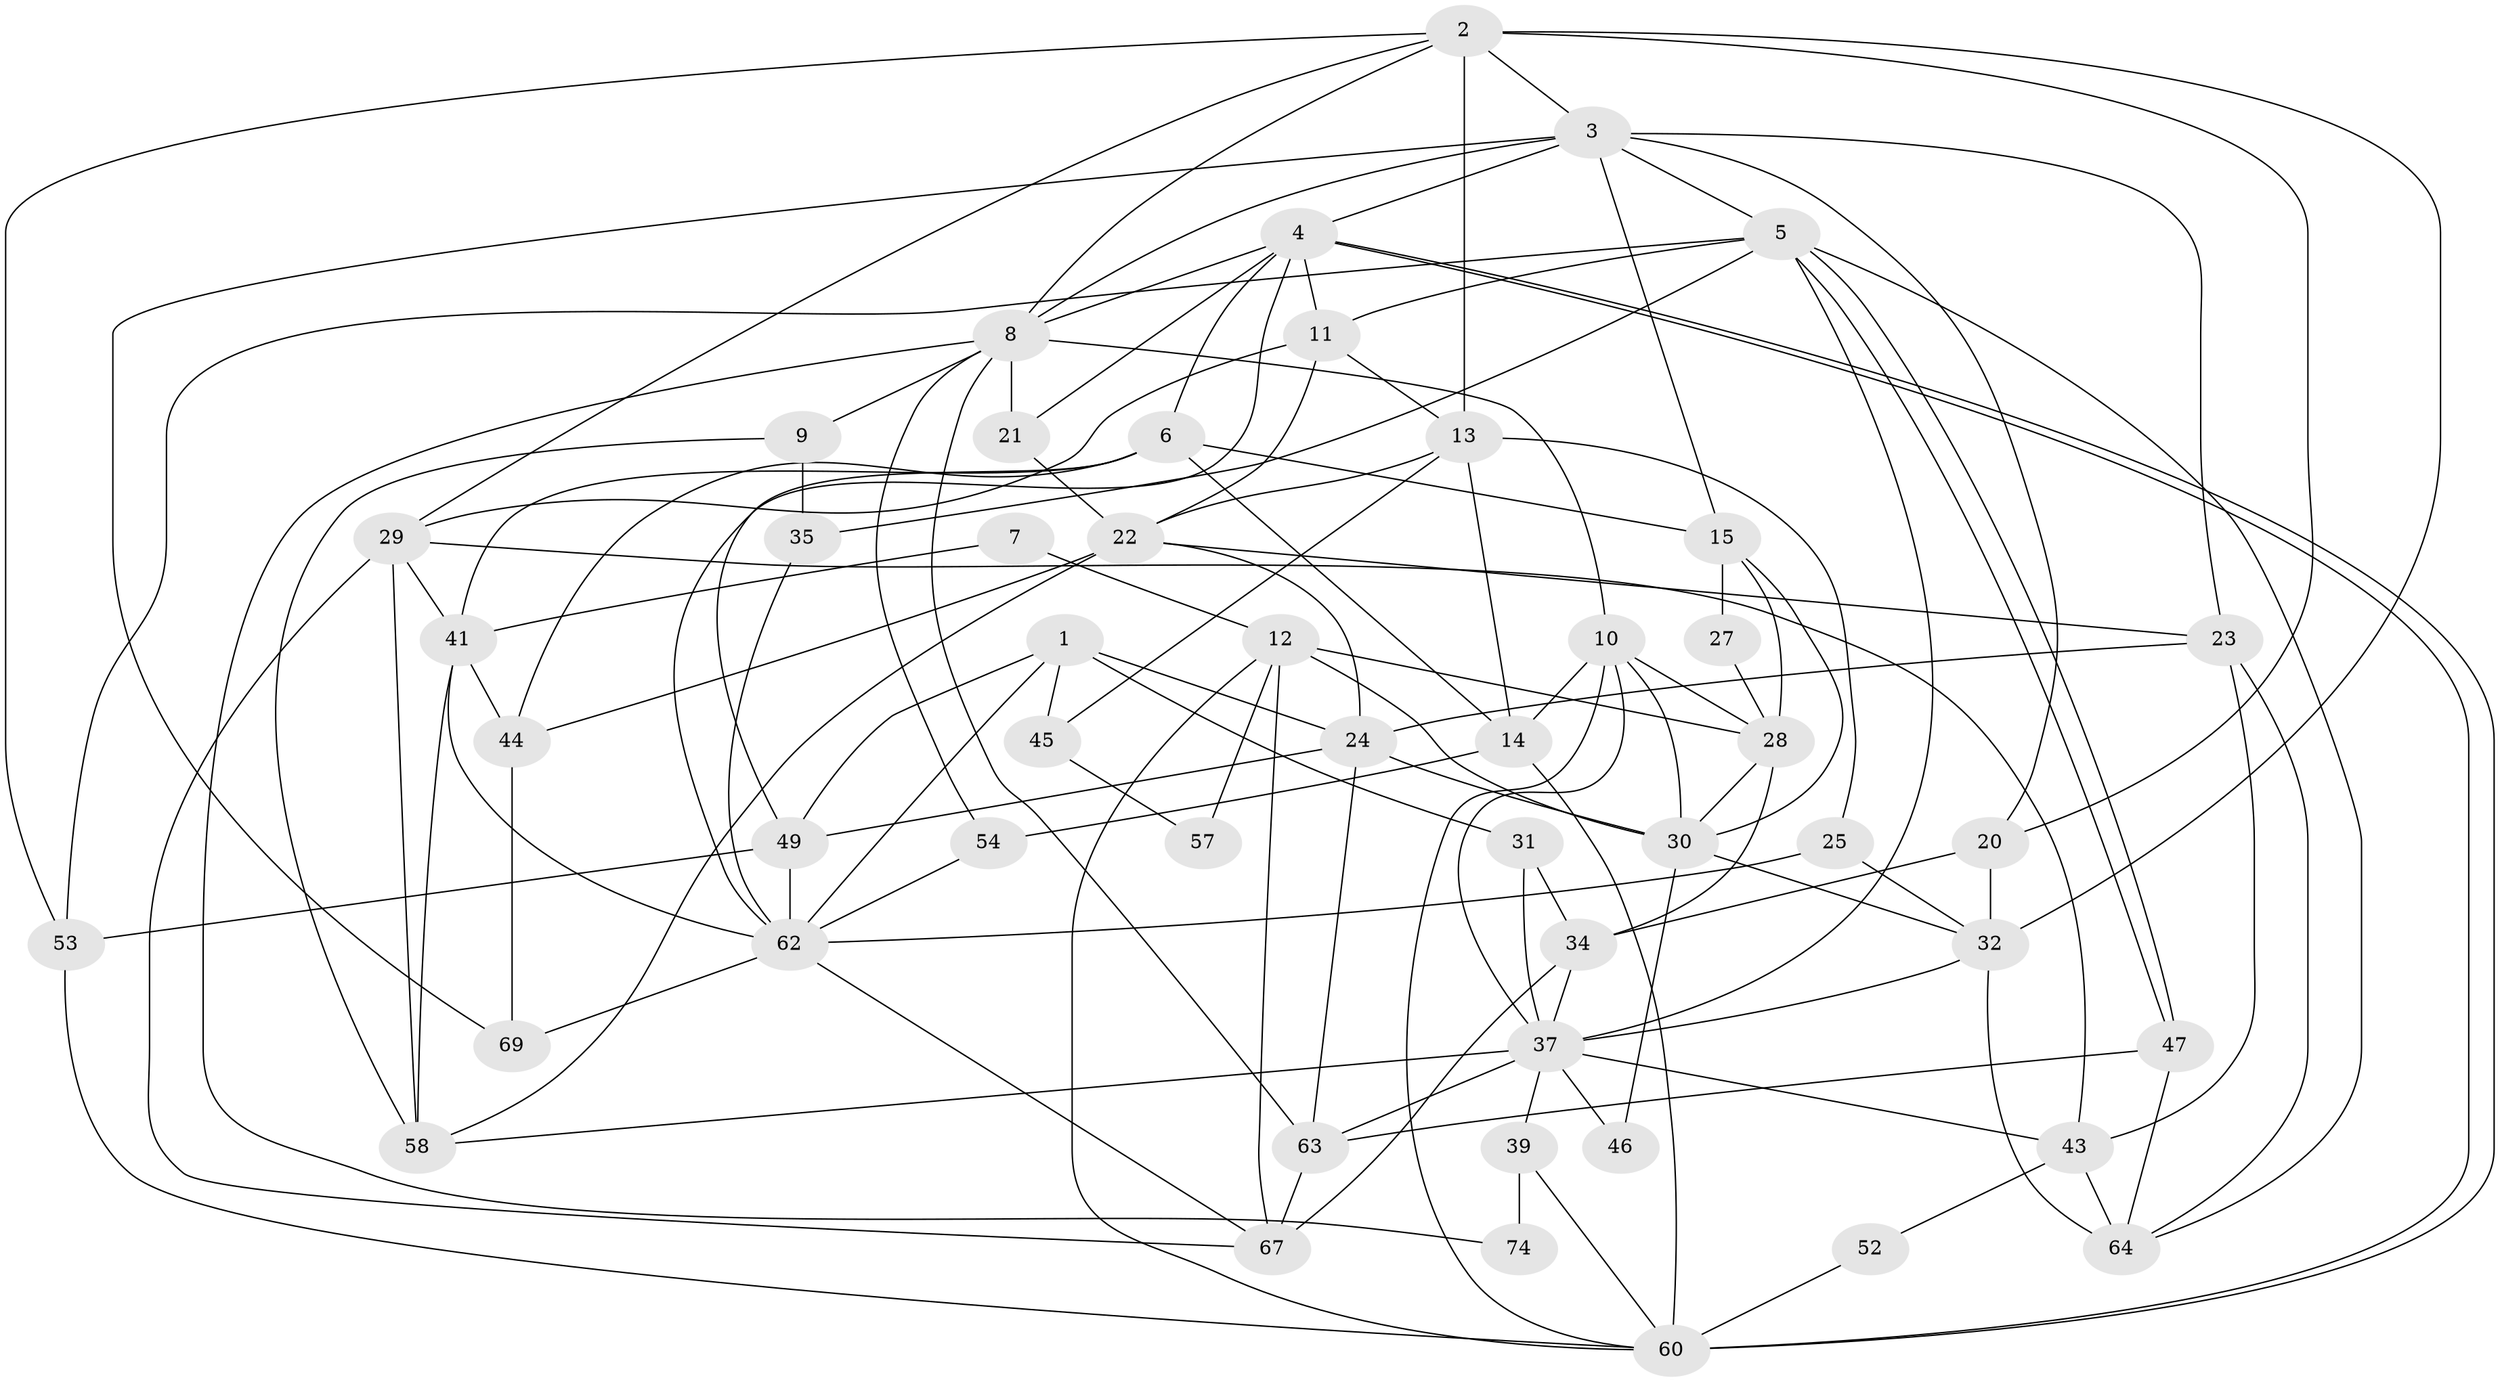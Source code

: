 // original degree distribution, {4: 0.3, 3: 0.275, 5: 0.1875, 6: 0.0875, 2: 0.1125, 7: 0.0125, 8: 0.025}
// Generated by graph-tools (version 1.1) at 2025/11/02/27/25 16:11:23]
// undirected, 50 vertices, 125 edges
graph export_dot {
graph [start="1"]
  node [color=gray90,style=filled];
  1 [super="+18"];
  2 [super="+77"];
  3 [super="+38"];
  4 [super="+55"];
  5 [super="+65"];
  6;
  7;
  8 [super="+59"];
  9;
  10 [super="+70"];
  11 [super="+40"];
  12 [super="+79"];
  13 [super="+17"];
  14 [super="+19"];
  15 [super="+16"];
  20 [super="+26"];
  21 [super="+61"];
  22 [super="+80"];
  23;
  24 [super="+76"];
  25;
  27;
  28 [super="+73"];
  29 [super="+56"];
  30 [super="+36"];
  31;
  32 [super="+33"];
  34 [super="+42"];
  35;
  37 [super="+48"];
  39;
  41 [super="+50"];
  43 [super="+51"];
  44 [super="+78"];
  45;
  46;
  47;
  49;
  52;
  53;
  54;
  57;
  58 [super="+66"];
  60;
  62 [super="+68"];
  63 [super="+72"];
  64 [super="+75"];
  67 [super="+71"];
  69;
  74;
  1 -- 62;
  1 -- 24;
  1 -- 31;
  1 -- 45;
  1 -- 49;
  2 -- 53;
  2 -- 29;
  2 -- 32;
  2 -- 3;
  2 -- 20;
  2 -- 8;
  2 -- 13;
  3 -- 4;
  3 -- 5;
  3 -- 20;
  3 -- 69;
  3 -- 23;
  3 -- 8;
  3 -- 15;
  4 -- 60;
  4 -- 60;
  4 -- 6;
  4 -- 62;
  4 -- 11;
  4 -- 8;
  4 -- 21;
  5 -- 47;
  5 -- 47;
  5 -- 37;
  5 -- 53;
  5 -- 64;
  5 -- 35;
  5 -- 11;
  6 -- 49;
  6 -- 14;
  6 -- 15;
  6 -- 44;
  6 -- 41;
  7 -- 41;
  7 -- 12;
  8 -- 9;
  8 -- 54;
  8 -- 74;
  8 -- 10;
  8 -- 21;
  8 -- 63;
  9 -- 35;
  9 -- 58;
  10 -- 14;
  10 -- 37;
  10 -- 60;
  10 -- 28;
  10 -- 30;
  11 -- 13;
  11 -- 22;
  11 -- 29;
  12 -- 60;
  12 -- 57;
  12 -- 30;
  12 -- 67;
  12 -- 28;
  13 -- 25;
  13 -- 45;
  13 -- 14;
  13 -- 22;
  14 -- 60;
  14 -- 54;
  15 -- 30;
  15 -- 28;
  15 -- 27;
  20 -- 32 [weight=2];
  20 -- 34;
  21 -- 22;
  22 -- 23;
  22 -- 24;
  22 -- 58;
  22 -- 44;
  23 -- 24;
  23 -- 43;
  23 -- 64;
  24 -- 49;
  24 -- 30;
  24 -- 63;
  25 -- 32;
  25 -- 62;
  27 -- 28;
  28 -- 30;
  28 -- 34;
  29 -- 41;
  29 -- 67;
  29 -- 43;
  29 -- 58;
  30 -- 32;
  30 -- 46;
  31 -- 37;
  31 -- 34;
  32 -- 64;
  32 -- 37;
  34 -- 37;
  34 -- 67;
  35 -- 62;
  37 -- 63;
  37 -- 39;
  37 -- 58;
  37 -- 43;
  37 -- 46;
  39 -- 60;
  39 -- 74;
  41 -- 62;
  41 -- 58;
  41 -- 44;
  43 -- 64 [weight=2];
  43 -- 52;
  44 -- 69;
  45 -- 57;
  47 -- 64;
  47 -- 63;
  49 -- 53;
  49 -- 62;
  52 -- 60;
  53 -- 60;
  54 -- 62;
  62 -- 69;
  62 -- 67;
  63 -- 67 [weight=2];
}
